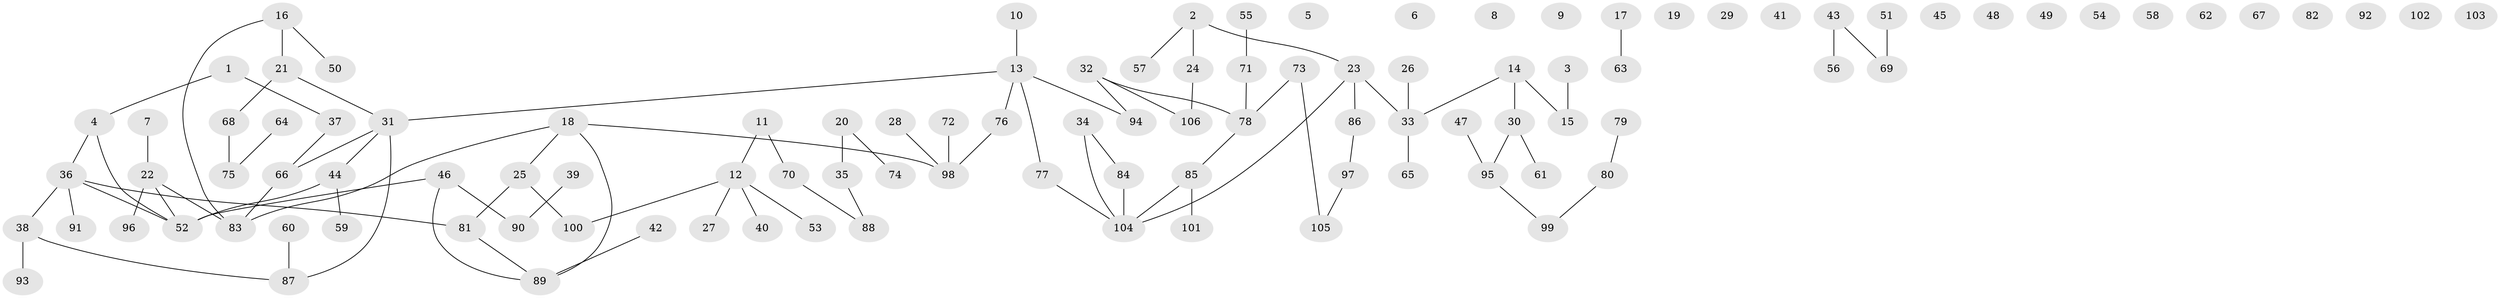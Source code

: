 // coarse degree distribution, {4: 0.25, 2: 0.25, 1: 0.3333333333333333, 3: 0.16666666666666666}
// Generated by graph-tools (version 1.1) at 2025/35/03/04/25 23:35:55]
// undirected, 106 vertices, 98 edges
graph export_dot {
  node [color=gray90,style=filled];
  1;
  2;
  3;
  4;
  5;
  6;
  7;
  8;
  9;
  10;
  11;
  12;
  13;
  14;
  15;
  16;
  17;
  18;
  19;
  20;
  21;
  22;
  23;
  24;
  25;
  26;
  27;
  28;
  29;
  30;
  31;
  32;
  33;
  34;
  35;
  36;
  37;
  38;
  39;
  40;
  41;
  42;
  43;
  44;
  45;
  46;
  47;
  48;
  49;
  50;
  51;
  52;
  53;
  54;
  55;
  56;
  57;
  58;
  59;
  60;
  61;
  62;
  63;
  64;
  65;
  66;
  67;
  68;
  69;
  70;
  71;
  72;
  73;
  74;
  75;
  76;
  77;
  78;
  79;
  80;
  81;
  82;
  83;
  84;
  85;
  86;
  87;
  88;
  89;
  90;
  91;
  92;
  93;
  94;
  95;
  96;
  97;
  98;
  99;
  100;
  101;
  102;
  103;
  104;
  105;
  106;
  1 -- 4;
  1 -- 37;
  2 -- 23;
  2 -- 24;
  2 -- 57;
  3 -- 15;
  4 -- 36;
  4 -- 52;
  7 -- 22;
  10 -- 13;
  11 -- 12;
  11 -- 70;
  12 -- 27;
  12 -- 40;
  12 -- 53;
  12 -- 100;
  13 -- 31;
  13 -- 76;
  13 -- 77;
  13 -- 94;
  14 -- 15;
  14 -- 30;
  14 -- 33;
  16 -- 21;
  16 -- 50;
  16 -- 83;
  17 -- 63;
  18 -- 25;
  18 -- 83;
  18 -- 89;
  18 -- 98;
  20 -- 35;
  20 -- 74;
  21 -- 31;
  21 -- 68;
  22 -- 52;
  22 -- 83;
  22 -- 96;
  23 -- 33;
  23 -- 86;
  23 -- 104;
  24 -- 106;
  25 -- 81;
  25 -- 100;
  26 -- 33;
  28 -- 98;
  30 -- 61;
  30 -- 95;
  31 -- 44;
  31 -- 66;
  31 -- 87;
  32 -- 78;
  32 -- 94;
  32 -- 106;
  33 -- 65;
  34 -- 84;
  34 -- 104;
  35 -- 88;
  36 -- 38;
  36 -- 52;
  36 -- 81;
  36 -- 91;
  37 -- 66;
  38 -- 87;
  38 -- 93;
  39 -- 90;
  42 -- 89;
  43 -- 56;
  43 -- 69;
  44 -- 52;
  44 -- 59;
  46 -- 52;
  46 -- 89;
  46 -- 90;
  47 -- 95;
  51 -- 69;
  55 -- 71;
  60 -- 87;
  64 -- 75;
  66 -- 83;
  68 -- 75;
  70 -- 88;
  71 -- 78;
  72 -- 98;
  73 -- 78;
  73 -- 105;
  76 -- 98;
  77 -- 104;
  78 -- 85;
  79 -- 80;
  80 -- 99;
  81 -- 89;
  84 -- 104;
  85 -- 101;
  85 -- 104;
  86 -- 97;
  95 -- 99;
  97 -- 105;
}
